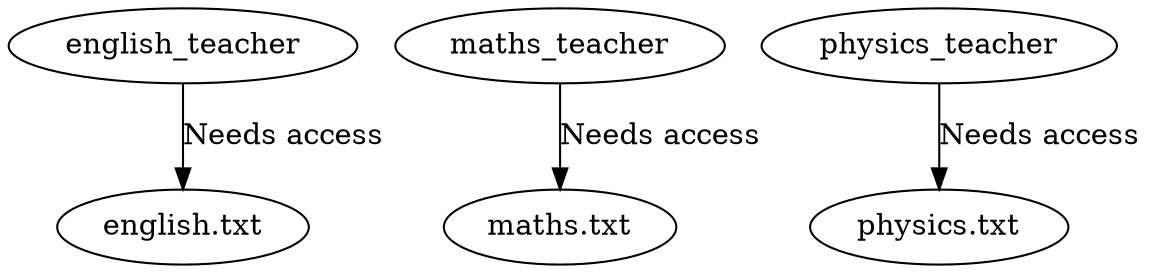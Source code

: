 digraph container
{	
	english_teacher
	{
		"english_teacher" -> "english.txt" [label="Needs access"];
	};
	maths_teacher
	{
		"maths_teacher" -> "maths.txt" [label="Needs access"];
	};
	physics_teacher
	{
		"physics_teacher" -> "physics.txt" [label="Needs access"];
	};
}
